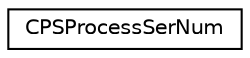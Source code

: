 digraph "Graphical Class Hierarchy"
{
  edge [fontname="Helvetica",fontsize="10",labelfontname="Helvetica",labelfontsize="10"];
  node [fontname="Helvetica",fontsize="10",shape=record];
  rankdir="LR";
  Node1 [label="CPSProcessSerNum",height=0.2,width=0.4,color="black", fillcolor="white", style="filled",URL="$struct_c_p_s_process_ser_num.html"];
}
